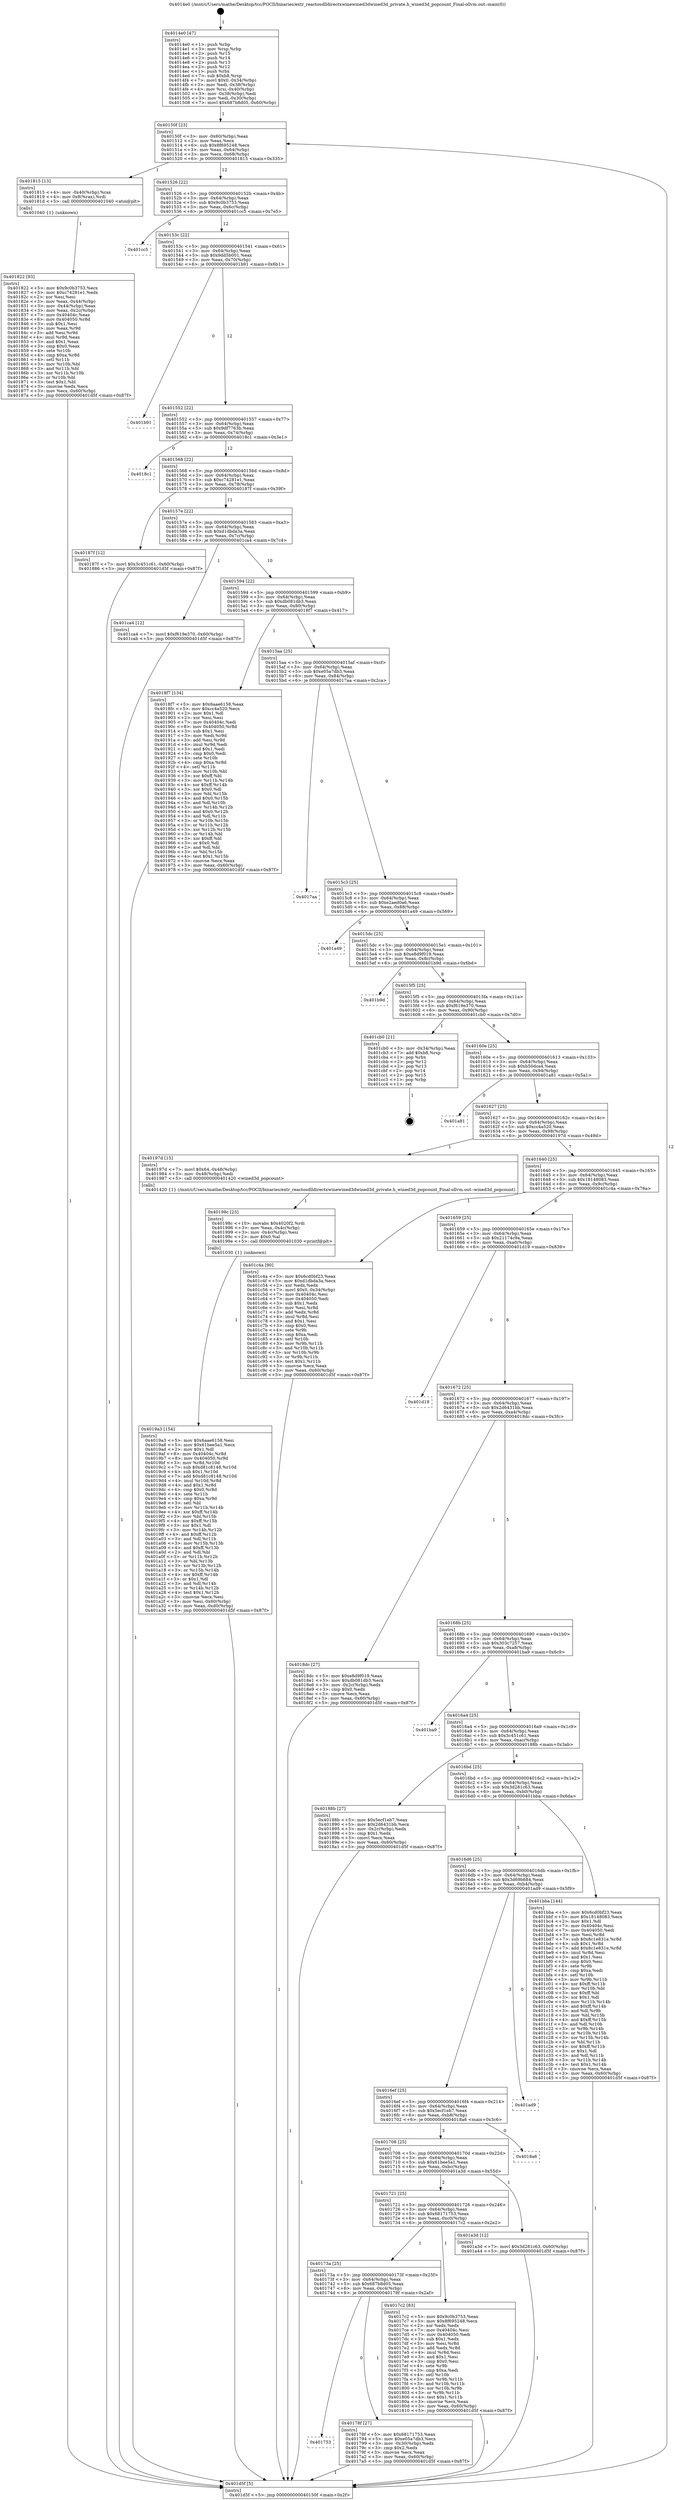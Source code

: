 digraph "0x4014e0" {
  label = "0x4014e0 (/mnt/c/Users/mathe/Desktop/tcc/POCII/binaries/extr_reactosdlldirectxwinewined3dwined3d_private.h_wined3d_popcount_Final-ollvm.out::main(0))"
  labelloc = "t"
  node[shape=record]

  Entry [label="",width=0.3,height=0.3,shape=circle,fillcolor=black,style=filled]
  "0x40150f" [label="{
     0x40150f [23]\l
     | [instrs]\l
     &nbsp;&nbsp;0x40150f \<+3\>: mov -0x60(%rbp),%eax\l
     &nbsp;&nbsp;0x401512 \<+2\>: mov %eax,%ecx\l
     &nbsp;&nbsp;0x401514 \<+6\>: sub $0x8f695248,%ecx\l
     &nbsp;&nbsp;0x40151a \<+3\>: mov %eax,-0x64(%rbp)\l
     &nbsp;&nbsp;0x40151d \<+3\>: mov %ecx,-0x68(%rbp)\l
     &nbsp;&nbsp;0x401520 \<+6\>: je 0000000000401815 \<main+0x335\>\l
  }"]
  "0x401815" [label="{
     0x401815 [13]\l
     | [instrs]\l
     &nbsp;&nbsp;0x401815 \<+4\>: mov -0x40(%rbp),%rax\l
     &nbsp;&nbsp;0x401819 \<+4\>: mov 0x8(%rax),%rdi\l
     &nbsp;&nbsp;0x40181d \<+5\>: call 0000000000401040 \<atoi@plt\>\l
     | [calls]\l
     &nbsp;&nbsp;0x401040 \{1\} (unknown)\l
  }"]
  "0x401526" [label="{
     0x401526 [22]\l
     | [instrs]\l
     &nbsp;&nbsp;0x401526 \<+5\>: jmp 000000000040152b \<main+0x4b\>\l
     &nbsp;&nbsp;0x40152b \<+3\>: mov -0x64(%rbp),%eax\l
     &nbsp;&nbsp;0x40152e \<+5\>: sub $0x9c0b3753,%eax\l
     &nbsp;&nbsp;0x401533 \<+3\>: mov %eax,-0x6c(%rbp)\l
     &nbsp;&nbsp;0x401536 \<+6\>: je 0000000000401cc5 \<main+0x7e5\>\l
  }"]
  Exit [label="",width=0.3,height=0.3,shape=circle,fillcolor=black,style=filled,peripheries=2]
  "0x401cc5" [label="{
     0x401cc5\l
  }", style=dashed]
  "0x40153c" [label="{
     0x40153c [22]\l
     | [instrs]\l
     &nbsp;&nbsp;0x40153c \<+5\>: jmp 0000000000401541 \<main+0x61\>\l
     &nbsp;&nbsp;0x401541 \<+3\>: mov -0x64(%rbp),%eax\l
     &nbsp;&nbsp;0x401544 \<+5\>: sub $0x9dd5b001,%eax\l
     &nbsp;&nbsp;0x401549 \<+3\>: mov %eax,-0x70(%rbp)\l
     &nbsp;&nbsp;0x40154c \<+6\>: je 0000000000401b91 \<main+0x6b1\>\l
  }"]
  "0x4019a3" [label="{
     0x4019a3 [154]\l
     | [instrs]\l
     &nbsp;&nbsp;0x4019a3 \<+5\>: mov $0x6aae6158,%esi\l
     &nbsp;&nbsp;0x4019a8 \<+5\>: mov $0x61bee5a1,%ecx\l
     &nbsp;&nbsp;0x4019ad \<+2\>: mov $0x1,%dl\l
     &nbsp;&nbsp;0x4019af \<+8\>: mov 0x40404c,%r8d\l
     &nbsp;&nbsp;0x4019b7 \<+8\>: mov 0x404050,%r9d\l
     &nbsp;&nbsp;0x4019bf \<+3\>: mov %r8d,%r10d\l
     &nbsp;&nbsp;0x4019c2 \<+7\>: sub $0xd81c8148,%r10d\l
     &nbsp;&nbsp;0x4019c9 \<+4\>: sub $0x1,%r10d\l
     &nbsp;&nbsp;0x4019cd \<+7\>: add $0xd81c8148,%r10d\l
     &nbsp;&nbsp;0x4019d4 \<+4\>: imul %r10d,%r8d\l
     &nbsp;&nbsp;0x4019d8 \<+4\>: and $0x1,%r8d\l
     &nbsp;&nbsp;0x4019dc \<+4\>: cmp $0x0,%r8d\l
     &nbsp;&nbsp;0x4019e0 \<+4\>: sete %r11b\l
     &nbsp;&nbsp;0x4019e4 \<+4\>: cmp $0xa,%r9d\l
     &nbsp;&nbsp;0x4019e8 \<+3\>: setl %bl\l
     &nbsp;&nbsp;0x4019eb \<+3\>: mov %r11b,%r14b\l
     &nbsp;&nbsp;0x4019ee \<+4\>: xor $0xff,%r14b\l
     &nbsp;&nbsp;0x4019f2 \<+3\>: mov %bl,%r15b\l
     &nbsp;&nbsp;0x4019f5 \<+4\>: xor $0xff,%r15b\l
     &nbsp;&nbsp;0x4019f9 \<+3\>: xor $0x1,%dl\l
     &nbsp;&nbsp;0x4019fc \<+3\>: mov %r14b,%r12b\l
     &nbsp;&nbsp;0x4019ff \<+4\>: and $0xff,%r12b\l
     &nbsp;&nbsp;0x401a03 \<+3\>: and %dl,%r11b\l
     &nbsp;&nbsp;0x401a06 \<+3\>: mov %r15b,%r13b\l
     &nbsp;&nbsp;0x401a09 \<+4\>: and $0xff,%r13b\l
     &nbsp;&nbsp;0x401a0d \<+2\>: and %dl,%bl\l
     &nbsp;&nbsp;0x401a0f \<+3\>: or %r11b,%r12b\l
     &nbsp;&nbsp;0x401a12 \<+3\>: or %bl,%r13b\l
     &nbsp;&nbsp;0x401a15 \<+3\>: xor %r13b,%r12b\l
     &nbsp;&nbsp;0x401a18 \<+3\>: or %r15b,%r14b\l
     &nbsp;&nbsp;0x401a1b \<+4\>: xor $0xff,%r14b\l
     &nbsp;&nbsp;0x401a1f \<+3\>: or $0x1,%dl\l
     &nbsp;&nbsp;0x401a22 \<+3\>: and %dl,%r14b\l
     &nbsp;&nbsp;0x401a25 \<+3\>: or %r14b,%r12b\l
     &nbsp;&nbsp;0x401a28 \<+4\>: test $0x1,%r12b\l
     &nbsp;&nbsp;0x401a2c \<+3\>: cmovne %ecx,%esi\l
     &nbsp;&nbsp;0x401a2f \<+3\>: mov %esi,-0x60(%rbp)\l
     &nbsp;&nbsp;0x401a32 \<+6\>: mov %eax,-0xd0(%rbp)\l
     &nbsp;&nbsp;0x401a38 \<+5\>: jmp 0000000000401d5f \<main+0x87f\>\l
  }"]
  "0x401b91" [label="{
     0x401b91\l
  }", style=dashed]
  "0x401552" [label="{
     0x401552 [22]\l
     | [instrs]\l
     &nbsp;&nbsp;0x401552 \<+5\>: jmp 0000000000401557 \<main+0x77\>\l
     &nbsp;&nbsp;0x401557 \<+3\>: mov -0x64(%rbp),%eax\l
     &nbsp;&nbsp;0x40155a \<+5\>: sub $0x9df7763b,%eax\l
     &nbsp;&nbsp;0x40155f \<+3\>: mov %eax,-0x74(%rbp)\l
     &nbsp;&nbsp;0x401562 \<+6\>: je 00000000004018c1 \<main+0x3e1\>\l
  }"]
  "0x40198c" [label="{
     0x40198c [23]\l
     | [instrs]\l
     &nbsp;&nbsp;0x40198c \<+10\>: movabs $0x4020f2,%rdi\l
     &nbsp;&nbsp;0x401996 \<+3\>: mov %eax,-0x4c(%rbp)\l
     &nbsp;&nbsp;0x401999 \<+3\>: mov -0x4c(%rbp),%esi\l
     &nbsp;&nbsp;0x40199c \<+2\>: mov $0x0,%al\l
     &nbsp;&nbsp;0x40199e \<+5\>: call 0000000000401030 \<printf@plt\>\l
     | [calls]\l
     &nbsp;&nbsp;0x401030 \{1\} (unknown)\l
  }"]
  "0x4018c1" [label="{
     0x4018c1\l
  }", style=dashed]
  "0x401568" [label="{
     0x401568 [22]\l
     | [instrs]\l
     &nbsp;&nbsp;0x401568 \<+5\>: jmp 000000000040156d \<main+0x8d\>\l
     &nbsp;&nbsp;0x40156d \<+3\>: mov -0x64(%rbp),%eax\l
     &nbsp;&nbsp;0x401570 \<+5\>: sub $0xc74281e1,%eax\l
     &nbsp;&nbsp;0x401575 \<+3\>: mov %eax,-0x78(%rbp)\l
     &nbsp;&nbsp;0x401578 \<+6\>: je 000000000040187f \<main+0x39f\>\l
  }"]
  "0x401822" [label="{
     0x401822 [93]\l
     | [instrs]\l
     &nbsp;&nbsp;0x401822 \<+5\>: mov $0x9c0b3753,%ecx\l
     &nbsp;&nbsp;0x401827 \<+5\>: mov $0xc74281e1,%edx\l
     &nbsp;&nbsp;0x40182c \<+2\>: xor %esi,%esi\l
     &nbsp;&nbsp;0x40182e \<+3\>: mov %eax,-0x44(%rbp)\l
     &nbsp;&nbsp;0x401831 \<+3\>: mov -0x44(%rbp),%eax\l
     &nbsp;&nbsp;0x401834 \<+3\>: mov %eax,-0x2c(%rbp)\l
     &nbsp;&nbsp;0x401837 \<+7\>: mov 0x40404c,%eax\l
     &nbsp;&nbsp;0x40183e \<+8\>: mov 0x404050,%r8d\l
     &nbsp;&nbsp;0x401846 \<+3\>: sub $0x1,%esi\l
     &nbsp;&nbsp;0x401849 \<+3\>: mov %eax,%r9d\l
     &nbsp;&nbsp;0x40184c \<+3\>: add %esi,%r9d\l
     &nbsp;&nbsp;0x40184f \<+4\>: imul %r9d,%eax\l
     &nbsp;&nbsp;0x401853 \<+3\>: and $0x1,%eax\l
     &nbsp;&nbsp;0x401856 \<+3\>: cmp $0x0,%eax\l
     &nbsp;&nbsp;0x401859 \<+4\>: sete %r10b\l
     &nbsp;&nbsp;0x40185d \<+4\>: cmp $0xa,%r8d\l
     &nbsp;&nbsp;0x401861 \<+4\>: setl %r11b\l
     &nbsp;&nbsp;0x401865 \<+3\>: mov %r10b,%bl\l
     &nbsp;&nbsp;0x401868 \<+3\>: and %r11b,%bl\l
     &nbsp;&nbsp;0x40186b \<+3\>: xor %r11b,%r10b\l
     &nbsp;&nbsp;0x40186e \<+3\>: or %r10b,%bl\l
     &nbsp;&nbsp;0x401871 \<+3\>: test $0x1,%bl\l
     &nbsp;&nbsp;0x401874 \<+3\>: cmovne %edx,%ecx\l
     &nbsp;&nbsp;0x401877 \<+3\>: mov %ecx,-0x60(%rbp)\l
     &nbsp;&nbsp;0x40187a \<+5\>: jmp 0000000000401d5f \<main+0x87f\>\l
  }"]
  "0x40187f" [label="{
     0x40187f [12]\l
     | [instrs]\l
     &nbsp;&nbsp;0x40187f \<+7\>: movl $0x3c451c61,-0x60(%rbp)\l
     &nbsp;&nbsp;0x401886 \<+5\>: jmp 0000000000401d5f \<main+0x87f\>\l
  }"]
  "0x40157e" [label="{
     0x40157e [22]\l
     | [instrs]\l
     &nbsp;&nbsp;0x40157e \<+5\>: jmp 0000000000401583 \<main+0xa3\>\l
     &nbsp;&nbsp;0x401583 \<+3\>: mov -0x64(%rbp),%eax\l
     &nbsp;&nbsp;0x401586 \<+5\>: sub $0xd1dbda3a,%eax\l
     &nbsp;&nbsp;0x40158b \<+3\>: mov %eax,-0x7c(%rbp)\l
     &nbsp;&nbsp;0x40158e \<+6\>: je 0000000000401ca4 \<main+0x7c4\>\l
  }"]
  "0x4014e0" [label="{
     0x4014e0 [47]\l
     | [instrs]\l
     &nbsp;&nbsp;0x4014e0 \<+1\>: push %rbp\l
     &nbsp;&nbsp;0x4014e1 \<+3\>: mov %rsp,%rbp\l
     &nbsp;&nbsp;0x4014e4 \<+2\>: push %r15\l
     &nbsp;&nbsp;0x4014e6 \<+2\>: push %r14\l
     &nbsp;&nbsp;0x4014e8 \<+2\>: push %r13\l
     &nbsp;&nbsp;0x4014ea \<+2\>: push %r12\l
     &nbsp;&nbsp;0x4014ec \<+1\>: push %rbx\l
     &nbsp;&nbsp;0x4014ed \<+7\>: sub $0xb8,%rsp\l
     &nbsp;&nbsp;0x4014f4 \<+7\>: movl $0x0,-0x34(%rbp)\l
     &nbsp;&nbsp;0x4014fb \<+3\>: mov %edi,-0x38(%rbp)\l
     &nbsp;&nbsp;0x4014fe \<+4\>: mov %rsi,-0x40(%rbp)\l
     &nbsp;&nbsp;0x401502 \<+3\>: mov -0x38(%rbp),%edi\l
     &nbsp;&nbsp;0x401505 \<+3\>: mov %edi,-0x30(%rbp)\l
     &nbsp;&nbsp;0x401508 \<+7\>: movl $0x687b8d05,-0x60(%rbp)\l
  }"]
  "0x401ca4" [label="{
     0x401ca4 [12]\l
     | [instrs]\l
     &nbsp;&nbsp;0x401ca4 \<+7\>: movl $0xf619e370,-0x60(%rbp)\l
     &nbsp;&nbsp;0x401cab \<+5\>: jmp 0000000000401d5f \<main+0x87f\>\l
  }"]
  "0x401594" [label="{
     0x401594 [22]\l
     | [instrs]\l
     &nbsp;&nbsp;0x401594 \<+5\>: jmp 0000000000401599 \<main+0xb9\>\l
     &nbsp;&nbsp;0x401599 \<+3\>: mov -0x64(%rbp),%eax\l
     &nbsp;&nbsp;0x40159c \<+5\>: sub $0xdb081db3,%eax\l
     &nbsp;&nbsp;0x4015a1 \<+3\>: mov %eax,-0x80(%rbp)\l
     &nbsp;&nbsp;0x4015a4 \<+6\>: je 00000000004018f7 \<main+0x417\>\l
  }"]
  "0x401d5f" [label="{
     0x401d5f [5]\l
     | [instrs]\l
     &nbsp;&nbsp;0x401d5f \<+5\>: jmp 000000000040150f \<main+0x2f\>\l
  }"]
  "0x4018f7" [label="{
     0x4018f7 [134]\l
     | [instrs]\l
     &nbsp;&nbsp;0x4018f7 \<+5\>: mov $0x6aae6158,%eax\l
     &nbsp;&nbsp;0x4018fc \<+5\>: mov $0xcc4a520,%ecx\l
     &nbsp;&nbsp;0x401901 \<+2\>: mov $0x1,%dl\l
     &nbsp;&nbsp;0x401903 \<+2\>: xor %esi,%esi\l
     &nbsp;&nbsp;0x401905 \<+7\>: mov 0x40404c,%edi\l
     &nbsp;&nbsp;0x40190c \<+8\>: mov 0x404050,%r8d\l
     &nbsp;&nbsp;0x401914 \<+3\>: sub $0x1,%esi\l
     &nbsp;&nbsp;0x401917 \<+3\>: mov %edi,%r9d\l
     &nbsp;&nbsp;0x40191a \<+3\>: add %esi,%r9d\l
     &nbsp;&nbsp;0x40191d \<+4\>: imul %r9d,%edi\l
     &nbsp;&nbsp;0x401921 \<+3\>: and $0x1,%edi\l
     &nbsp;&nbsp;0x401924 \<+3\>: cmp $0x0,%edi\l
     &nbsp;&nbsp;0x401927 \<+4\>: sete %r10b\l
     &nbsp;&nbsp;0x40192b \<+4\>: cmp $0xa,%r8d\l
     &nbsp;&nbsp;0x40192f \<+4\>: setl %r11b\l
     &nbsp;&nbsp;0x401933 \<+3\>: mov %r10b,%bl\l
     &nbsp;&nbsp;0x401936 \<+3\>: xor $0xff,%bl\l
     &nbsp;&nbsp;0x401939 \<+3\>: mov %r11b,%r14b\l
     &nbsp;&nbsp;0x40193c \<+4\>: xor $0xff,%r14b\l
     &nbsp;&nbsp;0x401940 \<+3\>: xor $0x0,%dl\l
     &nbsp;&nbsp;0x401943 \<+3\>: mov %bl,%r15b\l
     &nbsp;&nbsp;0x401946 \<+4\>: and $0x0,%r15b\l
     &nbsp;&nbsp;0x40194a \<+3\>: and %dl,%r10b\l
     &nbsp;&nbsp;0x40194d \<+3\>: mov %r14b,%r12b\l
     &nbsp;&nbsp;0x401950 \<+4\>: and $0x0,%r12b\l
     &nbsp;&nbsp;0x401954 \<+3\>: and %dl,%r11b\l
     &nbsp;&nbsp;0x401957 \<+3\>: or %r10b,%r15b\l
     &nbsp;&nbsp;0x40195a \<+3\>: or %r11b,%r12b\l
     &nbsp;&nbsp;0x40195d \<+3\>: xor %r12b,%r15b\l
     &nbsp;&nbsp;0x401960 \<+3\>: or %r14b,%bl\l
     &nbsp;&nbsp;0x401963 \<+3\>: xor $0xff,%bl\l
     &nbsp;&nbsp;0x401966 \<+3\>: or $0x0,%dl\l
     &nbsp;&nbsp;0x401969 \<+2\>: and %dl,%bl\l
     &nbsp;&nbsp;0x40196b \<+3\>: or %bl,%r15b\l
     &nbsp;&nbsp;0x40196e \<+4\>: test $0x1,%r15b\l
     &nbsp;&nbsp;0x401972 \<+3\>: cmovne %ecx,%eax\l
     &nbsp;&nbsp;0x401975 \<+3\>: mov %eax,-0x60(%rbp)\l
     &nbsp;&nbsp;0x401978 \<+5\>: jmp 0000000000401d5f \<main+0x87f\>\l
  }"]
  "0x4015aa" [label="{
     0x4015aa [25]\l
     | [instrs]\l
     &nbsp;&nbsp;0x4015aa \<+5\>: jmp 00000000004015af \<main+0xcf\>\l
     &nbsp;&nbsp;0x4015af \<+3\>: mov -0x64(%rbp),%eax\l
     &nbsp;&nbsp;0x4015b2 \<+5\>: sub $0xe05a7db3,%eax\l
     &nbsp;&nbsp;0x4015b7 \<+6\>: mov %eax,-0x84(%rbp)\l
     &nbsp;&nbsp;0x4015bd \<+6\>: je 00000000004017aa \<main+0x2ca\>\l
  }"]
  "0x401753" [label="{
     0x401753\l
  }", style=dashed]
  "0x4017aa" [label="{
     0x4017aa\l
  }", style=dashed]
  "0x4015c3" [label="{
     0x4015c3 [25]\l
     | [instrs]\l
     &nbsp;&nbsp;0x4015c3 \<+5\>: jmp 00000000004015c8 \<main+0xe8\>\l
     &nbsp;&nbsp;0x4015c8 \<+3\>: mov -0x64(%rbp),%eax\l
     &nbsp;&nbsp;0x4015cb \<+5\>: sub $0xe2aed0a6,%eax\l
     &nbsp;&nbsp;0x4015d0 \<+6\>: mov %eax,-0x88(%rbp)\l
     &nbsp;&nbsp;0x4015d6 \<+6\>: je 0000000000401a49 \<main+0x569\>\l
  }"]
  "0x40178f" [label="{
     0x40178f [27]\l
     | [instrs]\l
     &nbsp;&nbsp;0x40178f \<+5\>: mov $0x68171753,%eax\l
     &nbsp;&nbsp;0x401794 \<+5\>: mov $0xe05a7db3,%ecx\l
     &nbsp;&nbsp;0x401799 \<+3\>: mov -0x30(%rbp),%edx\l
     &nbsp;&nbsp;0x40179c \<+3\>: cmp $0x2,%edx\l
     &nbsp;&nbsp;0x40179f \<+3\>: cmovne %ecx,%eax\l
     &nbsp;&nbsp;0x4017a2 \<+3\>: mov %eax,-0x60(%rbp)\l
     &nbsp;&nbsp;0x4017a5 \<+5\>: jmp 0000000000401d5f \<main+0x87f\>\l
  }"]
  "0x401a49" [label="{
     0x401a49\l
  }", style=dashed]
  "0x4015dc" [label="{
     0x4015dc [25]\l
     | [instrs]\l
     &nbsp;&nbsp;0x4015dc \<+5\>: jmp 00000000004015e1 \<main+0x101\>\l
     &nbsp;&nbsp;0x4015e1 \<+3\>: mov -0x64(%rbp),%eax\l
     &nbsp;&nbsp;0x4015e4 \<+5\>: sub $0xe8d9f019,%eax\l
     &nbsp;&nbsp;0x4015e9 \<+6\>: mov %eax,-0x8c(%rbp)\l
     &nbsp;&nbsp;0x4015ef \<+6\>: je 0000000000401b9d \<main+0x6bd\>\l
  }"]
  "0x40173a" [label="{
     0x40173a [25]\l
     | [instrs]\l
     &nbsp;&nbsp;0x40173a \<+5\>: jmp 000000000040173f \<main+0x25f\>\l
     &nbsp;&nbsp;0x40173f \<+3\>: mov -0x64(%rbp),%eax\l
     &nbsp;&nbsp;0x401742 \<+5\>: sub $0x687b8d05,%eax\l
     &nbsp;&nbsp;0x401747 \<+6\>: mov %eax,-0xc4(%rbp)\l
     &nbsp;&nbsp;0x40174d \<+6\>: je 000000000040178f \<main+0x2af\>\l
  }"]
  "0x401b9d" [label="{
     0x401b9d\l
  }", style=dashed]
  "0x4015f5" [label="{
     0x4015f5 [25]\l
     | [instrs]\l
     &nbsp;&nbsp;0x4015f5 \<+5\>: jmp 00000000004015fa \<main+0x11a\>\l
     &nbsp;&nbsp;0x4015fa \<+3\>: mov -0x64(%rbp),%eax\l
     &nbsp;&nbsp;0x4015fd \<+5\>: sub $0xf619e370,%eax\l
     &nbsp;&nbsp;0x401602 \<+6\>: mov %eax,-0x90(%rbp)\l
     &nbsp;&nbsp;0x401608 \<+6\>: je 0000000000401cb0 \<main+0x7d0\>\l
  }"]
  "0x4017c2" [label="{
     0x4017c2 [83]\l
     | [instrs]\l
     &nbsp;&nbsp;0x4017c2 \<+5\>: mov $0x9c0b3753,%eax\l
     &nbsp;&nbsp;0x4017c7 \<+5\>: mov $0x8f695248,%ecx\l
     &nbsp;&nbsp;0x4017cc \<+2\>: xor %edx,%edx\l
     &nbsp;&nbsp;0x4017ce \<+7\>: mov 0x40404c,%esi\l
     &nbsp;&nbsp;0x4017d5 \<+7\>: mov 0x404050,%edi\l
     &nbsp;&nbsp;0x4017dc \<+3\>: sub $0x1,%edx\l
     &nbsp;&nbsp;0x4017df \<+3\>: mov %esi,%r8d\l
     &nbsp;&nbsp;0x4017e2 \<+3\>: add %edx,%r8d\l
     &nbsp;&nbsp;0x4017e5 \<+4\>: imul %r8d,%esi\l
     &nbsp;&nbsp;0x4017e9 \<+3\>: and $0x1,%esi\l
     &nbsp;&nbsp;0x4017ec \<+3\>: cmp $0x0,%esi\l
     &nbsp;&nbsp;0x4017ef \<+4\>: sete %r9b\l
     &nbsp;&nbsp;0x4017f3 \<+3\>: cmp $0xa,%edi\l
     &nbsp;&nbsp;0x4017f6 \<+4\>: setl %r10b\l
     &nbsp;&nbsp;0x4017fa \<+3\>: mov %r9b,%r11b\l
     &nbsp;&nbsp;0x4017fd \<+3\>: and %r10b,%r11b\l
     &nbsp;&nbsp;0x401800 \<+3\>: xor %r10b,%r9b\l
     &nbsp;&nbsp;0x401803 \<+3\>: or %r9b,%r11b\l
     &nbsp;&nbsp;0x401806 \<+4\>: test $0x1,%r11b\l
     &nbsp;&nbsp;0x40180a \<+3\>: cmovne %ecx,%eax\l
     &nbsp;&nbsp;0x40180d \<+3\>: mov %eax,-0x60(%rbp)\l
     &nbsp;&nbsp;0x401810 \<+5\>: jmp 0000000000401d5f \<main+0x87f\>\l
  }"]
  "0x401cb0" [label="{
     0x401cb0 [21]\l
     | [instrs]\l
     &nbsp;&nbsp;0x401cb0 \<+3\>: mov -0x34(%rbp),%eax\l
     &nbsp;&nbsp;0x401cb3 \<+7\>: add $0xb8,%rsp\l
     &nbsp;&nbsp;0x401cba \<+1\>: pop %rbx\l
     &nbsp;&nbsp;0x401cbb \<+2\>: pop %r12\l
     &nbsp;&nbsp;0x401cbd \<+2\>: pop %r13\l
     &nbsp;&nbsp;0x401cbf \<+2\>: pop %r14\l
     &nbsp;&nbsp;0x401cc1 \<+2\>: pop %r15\l
     &nbsp;&nbsp;0x401cc3 \<+1\>: pop %rbp\l
     &nbsp;&nbsp;0x401cc4 \<+1\>: ret\l
  }"]
  "0x40160e" [label="{
     0x40160e [25]\l
     | [instrs]\l
     &nbsp;&nbsp;0x40160e \<+5\>: jmp 0000000000401613 \<main+0x133\>\l
     &nbsp;&nbsp;0x401613 \<+3\>: mov -0x64(%rbp),%eax\l
     &nbsp;&nbsp;0x401616 \<+5\>: sub $0xb50dca4,%eax\l
     &nbsp;&nbsp;0x40161b \<+6\>: mov %eax,-0x94(%rbp)\l
     &nbsp;&nbsp;0x401621 \<+6\>: je 0000000000401a81 \<main+0x5a1\>\l
  }"]
  "0x401721" [label="{
     0x401721 [25]\l
     | [instrs]\l
     &nbsp;&nbsp;0x401721 \<+5\>: jmp 0000000000401726 \<main+0x246\>\l
     &nbsp;&nbsp;0x401726 \<+3\>: mov -0x64(%rbp),%eax\l
     &nbsp;&nbsp;0x401729 \<+5\>: sub $0x68171753,%eax\l
     &nbsp;&nbsp;0x40172e \<+6\>: mov %eax,-0xc0(%rbp)\l
     &nbsp;&nbsp;0x401734 \<+6\>: je 00000000004017c2 \<main+0x2e2\>\l
  }"]
  "0x401a81" [label="{
     0x401a81\l
  }", style=dashed]
  "0x401627" [label="{
     0x401627 [25]\l
     | [instrs]\l
     &nbsp;&nbsp;0x401627 \<+5\>: jmp 000000000040162c \<main+0x14c\>\l
     &nbsp;&nbsp;0x40162c \<+3\>: mov -0x64(%rbp),%eax\l
     &nbsp;&nbsp;0x40162f \<+5\>: sub $0xcc4a520,%eax\l
     &nbsp;&nbsp;0x401634 \<+6\>: mov %eax,-0x98(%rbp)\l
     &nbsp;&nbsp;0x40163a \<+6\>: je 000000000040197d \<main+0x49d\>\l
  }"]
  "0x401a3d" [label="{
     0x401a3d [12]\l
     | [instrs]\l
     &nbsp;&nbsp;0x401a3d \<+7\>: movl $0x3d281c63,-0x60(%rbp)\l
     &nbsp;&nbsp;0x401a44 \<+5\>: jmp 0000000000401d5f \<main+0x87f\>\l
  }"]
  "0x40197d" [label="{
     0x40197d [15]\l
     | [instrs]\l
     &nbsp;&nbsp;0x40197d \<+7\>: movl $0x64,-0x48(%rbp)\l
     &nbsp;&nbsp;0x401984 \<+3\>: mov -0x48(%rbp),%edi\l
     &nbsp;&nbsp;0x401987 \<+5\>: call 0000000000401420 \<wined3d_popcount\>\l
     | [calls]\l
     &nbsp;&nbsp;0x401420 \{1\} (/mnt/c/Users/mathe/Desktop/tcc/POCII/binaries/extr_reactosdlldirectxwinewined3dwined3d_private.h_wined3d_popcount_Final-ollvm.out::wined3d_popcount)\l
  }"]
  "0x401640" [label="{
     0x401640 [25]\l
     | [instrs]\l
     &nbsp;&nbsp;0x401640 \<+5\>: jmp 0000000000401645 \<main+0x165\>\l
     &nbsp;&nbsp;0x401645 \<+3\>: mov -0x64(%rbp),%eax\l
     &nbsp;&nbsp;0x401648 \<+5\>: sub $0x18148083,%eax\l
     &nbsp;&nbsp;0x40164d \<+6\>: mov %eax,-0x9c(%rbp)\l
     &nbsp;&nbsp;0x401653 \<+6\>: je 0000000000401c4a \<main+0x76a\>\l
  }"]
  "0x401708" [label="{
     0x401708 [25]\l
     | [instrs]\l
     &nbsp;&nbsp;0x401708 \<+5\>: jmp 000000000040170d \<main+0x22d\>\l
     &nbsp;&nbsp;0x40170d \<+3\>: mov -0x64(%rbp),%eax\l
     &nbsp;&nbsp;0x401710 \<+5\>: sub $0x61bee5a1,%eax\l
     &nbsp;&nbsp;0x401715 \<+6\>: mov %eax,-0xbc(%rbp)\l
     &nbsp;&nbsp;0x40171b \<+6\>: je 0000000000401a3d \<main+0x55d\>\l
  }"]
  "0x401c4a" [label="{
     0x401c4a [90]\l
     | [instrs]\l
     &nbsp;&nbsp;0x401c4a \<+5\>: mov $0x6cd0bf23,%eax\l
     &nbsp;&nbsp;0x401c4f \<+5\>: mov $0xd1dbda3a,%ecx\l
     &nbsp;&nbsp;0x401c54 \<+2\>: xor %edx,%edx\l
     &nbsp;&nbsp;0x401c56 \<+7\>: movl $0x0,-0x34(%rbp)\l
     &nbsp;&nbsp;0x401c5d \<+7\>: mov 0x40404c,%esi\l
     &nbsp;&nbsp;0x401c64 \<+7\>: mov 0x404050,%edi\l
     &nbsp;&nbsp;0x401c6b \<+3\>: sub $0x1,%edx\l
     &nbsp;&nbsp;0x401c6e \<+3\>: mov %esi,%r8d\l
     &nbsp;&nbsp;0x401c71 \<+3\>: add %edx,%r8d\l
     &nbsp;&nbsp;0x401c74 \<+4\>: imul %r8d,%esi\l
     &nbsp;&nbsp;0x401c78 \<+3\>: and $0x1,%esi\l
     &nbsp;&nbsp;0x401c7b \<+3\>: cmp $0x0,%esi\l
     &nbsp;&nbsp;0x401c7e \<+4\>: sete %r9b\l
     &nbsp;&nbsp;0x401c82 \<+3\>: cmp $0xa,%edi\l
     &nbsp;&nbsp;0x401c85 \<+4\>: setl %r10b\l
     &nbsp;&nbsp;0x401c89 \<+3\>: mov %r9b,%r11b\l
     &nbsp;&nbsp;0x401c8c \<+3\>: and %r10b,%r11b\l
     &nbsp;&nbsp;0x401c8f \<+3\>: xor %r10b,%r9b\l
     &nbsp;&nbsp;0x401c92 \<+3\>: or %r9b,%r11b\l
     &nbsp;&nbsp;0x401c95 \<+4\>: test $0x1,%r11b\l
     &nbsp;&nbsp;0x401c99 \<+3\>: cmovne %ecx,%eax\l
     &nbsp;&nbsp;0x401c9c \<+3\>: mov %eax,-0x60(%rbp)\l
     &nbsp;&nbsp;0x401c9f \<+5\>: jmp 0000000000401d5f \<main+0x87f\>\l
  }"]
  "0x401659" [label="{
     0x401659 [25]\l
     | [instrs]\l
     &nbsp;&nbsp;0x401659 \<+5\>: jmp 000000000040165e \<main+0x17e\>\l
     &nbsp;&nbsp;0x40165e \<+3\>: mov -0x64(%rbp),%eax\l
     &nbsp;&nbsp;0x401661 \<+5\>: sub $0x21174c9a,%eax\l
     &nbsp;&nbsp;0x401666 \<+6\>: mov %eax,-0xa0(%rbp)\l
     &nbsp;&nbsp;0x40166c \<+6\>: je 0000000000401d19 \<main+0x839\>\l
  }"]
  "0x4018a6" [label="{
     0x4018a6\l
  }", style=dashed]
  "0x401d19" [label="{
     0x401d19\l
  }", style=dashed]
  "0x401672" [label="{
     0x401672 [25]\l
     | [instrs]\l
     &nbsp;&nbsp;0x401672 \<+5\>: jmp 0000000000401677 \<main+0x197\>\l
     &nbsp;&nbsp;0x401677 \<+3\>: mov -0x64(%rbp),%eax\l
     &nbsp;&nbsp;0x40167a \<+5\>: sub $0x2d6431bb,%eax\l
     &nbsp;&nbsp;0x40167f \<+6\>: mov %eax,-0xa4(%rbp)\l
     &nbsp;&nbsp;0x401685 \<+6\>: je 00000000004018dc \<main+0x3fc\>\l
  }"]
  "0x4016ef" [label="{
     0x4016ef [25]\l
     | [instrs]\l
     &nbsp;&nbsp;0x4016ef \<+5\>: jmp 00000000004016f4 \<main+0x214\>\l
     &nbsp;&nbsp;0x4016f4 \<+3\>: mov -0x64(%rbp),%eax\l
     &nbsp;&nbsp;0x4016f7 \<+5\>: sub $0x5ecf1eb7,%eax\l
     &nbsp;&nbsp;0x4016fc \<+6\>: mov %eax,-0xb8(%rbp)\l
     &nbsp;&nbsp;0x401702 \<+6\>: je 00000000004018a6 \<main+0x3c6\>\l
  }"]
  "0x4018dc" [label="{
     0x4018dc [27]\l
     | [instrs]\l
     &nbsp;&nbsp;0x4018dc \<+5\>: mov $0xe8d9f019,%eax\l
     &nbsp;&nbsp;0x4018e1 \<+5\>: mov $0xdb081db3,%ecx\l
     &nbsp;&nbsp;0x4018e6 \<+3\>: mov -0x2c(%rbp),%edx\l
     &nbsp;&nbsp;0x4018e9 \<+3\>: cmp $0x0,%edx\l
     &nbsp;&nbsp;0x4018ec \<+3\>: cmove %ecx,%eax\l
     &nbsp;&nbsp;0x4018ef \<+3\>: mov %eax,-0x60(%rbp)\l
     &nbsp;&nbsp;0x4018f2 \<+5\>: jmp 0000000000401d5f \<main+0x87f\>\l
  }"]
  "0x40168b" [label="{
     0x40168b [25]\l
     | [instrs]\l
     &nbsp;&nbsp;0x40168b \<+5\>: jmp 0000000000401690 \<main+0x1b0\>\l
     &nbsp;&nbsp;0x401690 \<+3\>: mov -0x64(%rbp),%eax\l
     &nbsp;&nbsp;0x401693 \<+5\>: sub $0x303c7257,%eax\l
     &nbsp;&nbsp;0x401698 \<+6\>: mov %eax,-0xa8(%rbp)\l
     &nbsp;&nbsp;0x40169e \<+6\>: je 0000000000401ba9 \<main+0x6c9\>\l
  }"]
  "0x401ad9" [label="{
     0x401ad9\l
  }", style=dashed]
  "0x401ba9" [label="{
     0x401ba9\l
  }", style=dashed]
  "0x4016a4" [label="{
     0x4016a4 [25]\l
     | [instrs]\l
     &nbsp;&nbsp;0x4016a4 \<+5\>: jmp 00000000004016a9 \<main+0x1c9\>\l
     &nbsp;&nbsp;0x4016a9 \<+3\>: mov -0x64(%rbp),%eax\l
     &nbsp;&nbsp;0x4016ac \<+5\>: sub $0x3c451c61,%eax\l
     &nbsp;&nbsp;0x4016b1 \<+6\>: mov %eax,-0xac(%rbp)\l
     &nbsp;&nbsp;0x4016b7 \<+6\>: je 000000000040188b \<main+0x3ab\>\l
  }"]
  "0x4016d6" [label="{
     0x4016d6 [25]\l
     | [instrs]\l
     &nbsp;&nbsp;0x4016d6 \<+5\>: jmp 00000000004016db \<main+0x1fb\>\l
     &nbsp;&nbsp;0x4016db \<+3\>: mov -0x64(%rbp),%eax\l
     &nbsp;&nbsp;0x4016de \<+5\>: sub $0x3d69b684,%eax\l
     &nbsp;&nbsp;0x4016e3 \<+6\>: mov %eax,-0xb4(%rbp)\l
     &nbsp;&nbsp;0x4016e9 \<+6\>: je 0000000000401ad9 \<main+0x5f9\>\l
  }"]
  "0x40188b" [label="{
     0x40188b [27]\l
     | [instrs]\l
     &nbsp;&nbsp;0x40188b \<+5\>: mov $0x5ecf1eb7,%eax\l
     &nbsp;&nbsp;0x401890 \<+5\>: mov $0x2d6431bb,%ecx\l
     &nbsp;&nbsp;0x401895 \<+3\>: mov -0x2c(%rbp),%edx\l
     &nbsp;&nbsp;0x401898 \<+3\>: cmp $0x1,%edx\l
     &nbsp;&nbsp;0x40189b \<+3\>: cmovl %ecx,%eax\l
     &nbsp;&nbsp;0x40189e \<+3\>: mov %eax,-0x60(%rbp)\l
     &nbsp;&nbsp;0x4018a1 \<+5\>: jmp 0000000000401d5f \<main+0x87f\>\l
  }"]
  "0x4016bd" [label="{
     0x4016bd [25]\l
     | [instrs]\l
     &nbsp;&nbsp;0x4016bd \<+5\>: jmp 00000000004016c2 \<main+0x1e2\>\l
     &nbsp;&nbsp;0x4016c2 \<+3\>: mov -0x64(%rbp),%eax\l
     &nbsp;&nbsp;0x4016c5 \<+5\>: sub $0x3d281c63,%eax\l
     &nbsp;&nbsp;0x4016ca \<+6\>: mov %eax,-0xb0(%rbp)\l
     &nbsp;&nbsp;0x4016d0 \<+6\>: je 0000000000401bba \<main+0x6da\>\l
  }"]
  "0x401bba" [label="{
     0x401bba [144]\l
     | [instrs]\l
     &nbsp;&nbsp;0x401bba \<+5\>: mov $0x6cd0bf23,%eax\l
     &nbsp;&nbsp;0x401bbf \<+5\>: mov $0x18148083,%ecx\l
     &nbsp;&nbsp;0x401bc4 \<+2\>: mov $0x1,%dl\l
     &nbsp;&nbsp;0x401bc6 \<+7\>: mov 0x40404c,%esi\l
     &nbsp;&nbsp;0x401bcd \<+7\>: mov 0x404050,%edi\l
     &nbsp;&nbsp;0x401bd4 \<+3\>: mov %esi,%r8d\l
     &nbsp;&nbsp;0x401bd7 \<+7\>: sub $0x8c1e831e,%r8d\l
     &nbsp;&nbsp;0x401bde \<+4\>: sub $0x1,%r8d\l
     &nbsp;&nbsp;0x401be2 \<+7\>: add $0x8c1e831e,%r8d\l
     &nbsp;&nbsp;0x401be9 \<+4\>: imul %r8d,%esi\l
     &nbsp;&nbsp;0x401bed \<+3\>: and $0x1,%esi\l
     &nbsp;&nbsp;0x401bf0 \<+3\>: cmp $0x0,%esi\l
     &nbsp;&nbsp;0x401bf3 \<+4\>: sete %r9b\l
     &nbsp;&nbsp;0x401bf7 \<+3\>: cmp $0xa,%edi\l
     &nbsp;&nbsp;0x401bfa \<+4\>: setl %r10b\l
     &nbsp;&nbsp;0x401bfe \<+3\>: mov %r9b,%r11b\l
     &nbsp;&nbsp;0x401c01 \<+4\>: xor $0xff,%r11b\l
     &nbsp;&nbsp;0x401c05 \<+3\>: mov %r10b,%bl\l
     &nbsp;&nbsp;0x401c08 \<+3\>: xor $0xff,%bl\l
     &nbsp;&nbsp;0x401c0b \<+3\>: xor $0x1,%dl\l
     &nbsp;&nbsp;0x401c0e \<+3\>: mov %r11b,%r14b\l
     &nbsp;&nbsp;0x401c11 \<+4\>: and $0xff,%r14b\l
     &nbsp;&nbsp;0x401c15 \<+3\>: and %dl,%r9b\l
     &nbsp;&nbsp;0x401c18 \<+3\>: mov %bl,%r15b\l
     &nbsp;&nbsp;0x401c1b \<+4\>: and $0xff,%r15b\l
     &nbsp;&nbsp;0x401c1f \<+3\>: and %dl,%r10b\l
     &nbsp;&nbsp;0x401c22 \<+3\>: or %r9b,%r14b\l
     &nbsp;&nbsp;0x401c25 \<+3\>: or %r10b,%r15b\l
     &nbsp;&nbsp;0x401c28 \<+3\>: xor %r15b,%r14b\l
     &nbsp;&nbsp;0x401c2b \<+3\>: or %bl,%r11b\l
     &nbsp;&nbsp;0x401c2e \<+4\>: xor $0xff,%r11b\l
     &nbsp;&nbsp;0x401c32 \<+3\>: or $0x1,%dl\l
     &nbsp;&nbsp;0x401c35 \<+3\>: and %dl,%r11b\l
     &nbsp;&nbsp;0x401c38 \<+3\>: or %r11b,%r14b\l
     &nbsp;&nbsp;0x401c3b \<+4\>: test $0x1,%r14b\l
     &nbsp;&nbsp;0x401c3f \<+3\>: cmovne %ecx,%eax\l
     &nbsp;&nbsp;0x401c42 \<+3\>: mov %eax,-0x60(%rbp)\l
     &nbsp;&nbsp;0x401c45 \<+5\>: jmp 0000000000401d5f \<main+0x87f\>\l
  }"]
  Entry -> "0x4014e0" [label=" 1"]
  "0x40150f" -> "0x401815" [label=" 1"]
  "0x40150f" -> "0x401526" [label=" 12"]
  "0x401cb0" -> Exit [label=" 1"]
  "0x401526" -> "0x401cc5" [label=" 0"]
  "0x401526" -> "0x40153c" [label=" 12"]
  "0x401ca4" -> "0x401d5f" [label=" 1"]
  "0x40153c" -> "0x401b91" [label=" 0"]
  "0x40153c" -> "0x401552" [label=" 12"]
  "0x401c4a" -> "0x401d5f" [label=" 1"]
  "0x401552" -> "0x4018c1" [label=" 0"]
  "0x401552" -> "0x401568" [label=" 12"]
  "0x401bba" -> "0x401d5f" [label=" 1"]
  "0x401568" -> "0x40187f" [label=" 1"]
  "0x401568" -> "0x40157e" [label=" 11"]
  "0x401a3d" -> "0x401d5f" [label=" 1"]
  "0x40157e" -> "0x401ca4" [label=" 1"]
  "0x40157e" -> "0x401594" [label=" 10"]
  "0x4019a3" -> "0x401d5f" [label=" 1"]
  "0x401594" -> "0x4018f7" [label=" 1"]
  "0x401594" -> "0x4015aa" [label=" 9"]
  "0x40198c" -> "0x4019a3" [label=" 1"]
  "0x4015aa" -> "0x4017aa" [label=" 0"]
  "0x4015aa" -> "0x4015c3" [label=" 9"]
  "0x40197d" -> "0x40198c" [label=" 1"]
  "0x4015c3" -> "0x401a49" [label=" 0"]
  "0x4015c3" -> "0x4015dc" [label=" 9"]
  "0x4018f7" -> "0x401d5f" [label=" 1"]
  "0x4015dc" -> "0x401b9d" [label=" 0"]
  "0x4015dc" -> "0x4015f5" [label=" 9"]
  "0x40188b" -> "0x401d5f" [label=" 1"]
  "0x4015f5" -> "0x401cb0" [label=" 1"]
  "0x4015f5" -> "0x40160e" [label=" 8"]
  "0x40187f" -> "0x401d5f" [label=" 1"]
  "0x40160e" -> "0x401a81" [label=" 0"]
  "0x40160e" -> "0x401627" [label=" 8"]
  "0x401815" -> "0x401822" [label=" 1"]
  "0x401627" -> "0x40197d" [label=" 1"]
  "0x401627" -> "0x401640" [label=" 7"]
  "0x4017c2" -> "0x401d5f" [label=" 1"]
  "0x401640" -> "0x401c4a" [label=" 1"]
  "0x401640" -> "0x401659" [label=" 6"]
  "0x4014e0" -> "0x40150f" [label=" 1"]
  "0x401659" -> "0x401d19" [label=" 0"]
  "0x401659" -> "0x401672" [label=" 6"]
  "0x40178f" -> "0x401d5f" [label=" 1"]
  "0x401672" -> "0x4018dc" [label=" 1"]
  "0x401672" -> "0x40168b" [label=" 5"]
  "0x40173a" -> "0x40178f" [label=" 1"]
  "0x40168b" -> "0x401ba9" [label=" 0"]
  "0x40168b" -> "0x4016a4" [label=" 5"]
  "0x4018dc" -> "0x401d5f" [label=" 1"]
  "0x4016a4" -> "0x40188b" [label=" 1"]
  "0x4016a4" -> "0x4016bd" [label=" 4"]
  "0x401721" -> "0x4017c2" [label=" 1"]
  "0x4016bd" -> "0x401bba" [label=" 1"]
  "0x4016bd" -> "0x4016d6" [label=" 3"]
  "0x401721" -> "0x40173a" [label=" 1"]
  "0x4016d6" -> "0x401ad9" [label=" 0"]
  "0x4016d6" -> "0x4016ef" [label=" 3"]
  "0x40173a" -> "0x401753" [label=" 0"]
  "0x4016ef" -> "0x4018a6" [label=" 0"]
  "0x4016ef" -> "0x401708" [label=" 3"]
  "0x401d5f" -> "0x40150f" [label=" 12"]
  "0x401708" -> "0x401a3d" [label=" 1"]
  "0x401708" -> "0x401721" [label=" 2"]
  "0x401822" -> "0x401d5f" [label=" 1"]
}
